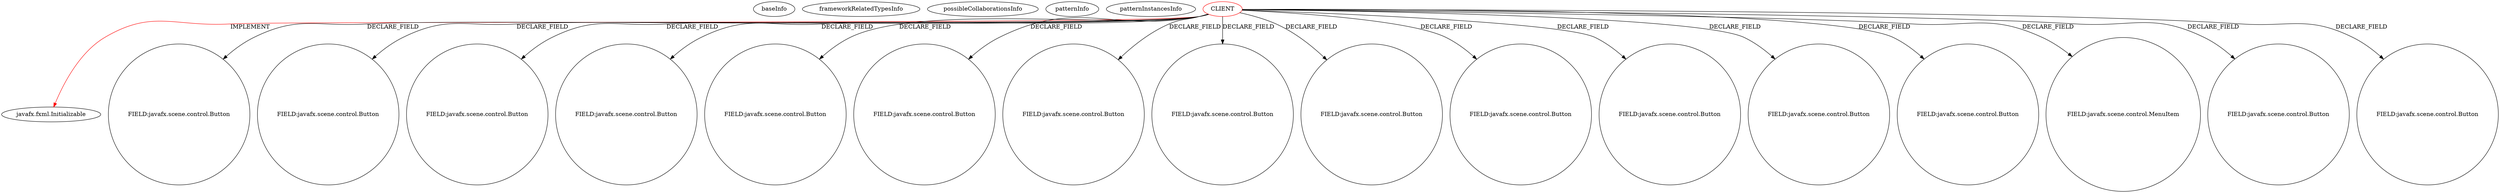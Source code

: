 digraph {
baseInfo[graphId=252,category="pattern",isAnonymous=false,possibleRelation=false]
frameworkRelatedTypesInfo[0="javafx.fxml.Initializable"]
possibleCollaborationsInfo[]
patternInfo[frequency=2.0,patternRootClient=0]
patternInstancesInfo[0="weltensturm-milca~/weltensturm-milca/milca-master/src/milca/GUI.java~GUI~4747",1="weltensturm-milca~/weltensturm-milca/milca-master/src/milca/GUIController.java~GUIController~4745"]
2[label="javafx.fxml.Initializable",vertexType="FRAMEWORK_INTERFACE_TYPE",isFrameworkType=false]
0[label="CLIENT",vertexType="ROOT_CLIENT_CLASS_DECLARATION",isFrameworkType=false,color=red]
32[label="FIELD:javafx.scene.control.Button",vertexType="FIELD_DECLARATION",isFrameworkType=false,shape=circle]
48[label="FIELD:javafx.scene.control.Button",vertexType="FIELD_DECLARATION",isFrameworkType=false,shape=circle]
18[label="FIELD:javafx.scene.control.Button",vertexType="FIELD_DECLARATION",isFrameworkType=false,shape=circle]
28[label="FIELD:javafx.scene.control.Button",vertexType="FIELD_DECLARATION",isFrameworkType=false,shape=circle]
22[label="FIELD:javafx.scene.control.Button",vertexType="FIELD_DECLARATION",isFrameworkType=false,shape=circle]
38[label="FIELD:javafx.scene.control.Button",vertexType="FIELD_DECLARATION",isFrameworkType=false,shape=circle]
24[label="FIELD:javafx.scene.control.Button",vertexType="FIELD_DECLARATION",isFrameworkType=false,shape=circle]
34[label="FIELD:javafx.scene.control.Button",vertexType="FIELD_DECLARATION",isFrameworkType=false,shape=circle]
30[label="FIELD:javafx.scene.control.Button",vertexType="FIELD_DECLARATION",isFrameworkType=false,shape=circle]
46[label="FIELD:javafx.scene.control.Button",vertexType="FIELD_DECLARATION",isFrameworkType=false,shape=circle]
44[label="FIELD:javafx.scene.control.Button",vertexType="FIELD_DECLARATION",isFrameworkType=false,shape=circle]
12[label="FIELD:javafx.scene.control.Button",vertexType="FIELD_DECLARATION",isFrameworkType=false,shape=circle]
52[label="FIELD:javafx.scene.control.Button",vertexType="FIELD_DECLARATION",isFrameworkType=false,shape=circle]
62[label="FIELD:javafx.scene.control.MenuItem",vertexType="FIELD_DECLARATION",isFrameworkType=false,shape=circle]
14[label="FIELD:javafx.scene.control.Button",vertexType="FIELD_DECLARATION",isFrameworkType=false,shape=circle]
10[label="FIELD:javafx.scene.control.Button",vertexType="FIELD_DECLARATION",isFrameworkType=false,shape=circle]
0->44[label="DECLARE_FIELD"]
0->52[label="DECLARE_FIELD"]
0->2[label="IMPLEMENT",color=red]
0->18[label="DECLARE_FIELD"]
0->14[label="DECLARE_FIELD"]
0->22[label="DECLARE_FIELD"]
0->10[label="DECLARE_FIELD"]
0->12[label="DECLARE_FIELD"]
0->48[label="DECLARE_FIELD"]
0->28[label="DECLARE_FIELD"]
0->32[label="DECLARE_FIELD"]
0->34[label="DECLARE_FIELD"]
0->30[label="DECLARE_FIELD"]
0->38[label="DECLARE_FIELD"]
0->46[label="DECLARE_FIELD"]
0->24[label="DECLARE_FIELD"]
0->62[label="DECLARE_FIELD"]
}
